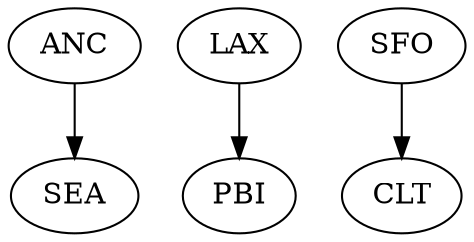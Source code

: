 digraph G {
ANC -> SEA [weight = "1448"];
LAX -> PBI [weight = "2330"];
SFO -> CLT [weight = "2296"];
}